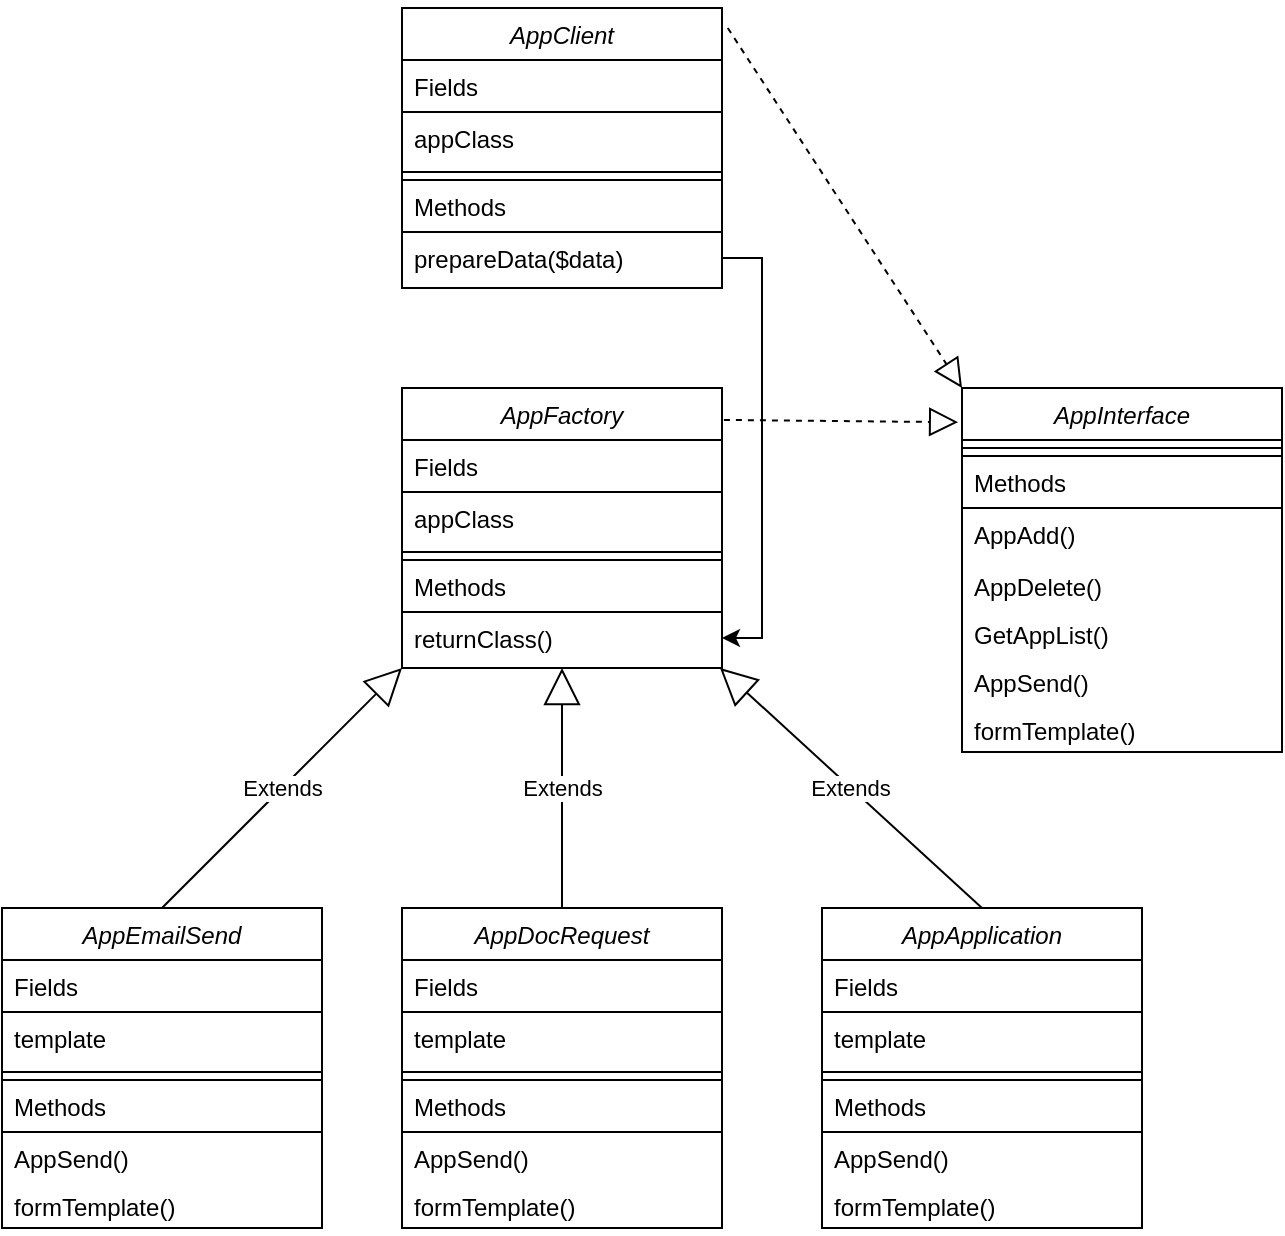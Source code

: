 <mxfile version="20.6.2" type="github" pages="3">
  <diagram id="C5RBs43oDa-KdzZeNtuy" name="Page-1">
    <mxGraphModel dx="1422" dy="1963" grid="1" gridSize="10" guides="1" tooltips="1" connect="1" arrows="1" fold="1" page="1" pageScale="1" pageWidth="827" pageHeight="1169" math="0" shadow="0">
      <root>
        <mxCell id="WIyWlLk6GJQsqaUBKTNV-0" />
        <mxCell id="WIyWlLk6GJQsqaUBKTNV-1" parent="WIyWlLk6GJQsqaUBKTNV-0" />
        <mxCell id="zkfFHV4jXpPFQw0GAbJ--0" value="AppFactory" style="swimlane;fontStyle=2;align=center;verticalAlign=top;childLayout=stackLayout;horizontal=1;startSize=26;horizontalStack=0;resizeParent=1;resizeLast=0;collapsible=1;marginBottom=0;rounded=0;shadow=0;strokeWidth=1;" parent="WIyWlLk6GJQsqaUBKTNV-1" vertex="1">
          <mxGeometry x="260" y="90" width="160" height="140" as="geometry">
            <mxRectangle x="170" y="90" width="160" height="26" as="alternateBounds" />
          </mxGeometry>
        </mxCell>
        <mxCell id="zkfFHV4jXpPFQw0GAbJ--1" value="Fields" style="text;align=left;verticalAlign=top;spacingLeft=4;spacingRight=4;overflow=hidden;rotatable=0;points=[[0,0.5],[1,0.5]];portConstraint=eastwest;strokeColor=default;" parent="zkfFHV4jXpPFQw0GAbJ--0" vertex="1">
          <mxGeometry y="26" width="160" height="26" as="geometry" />
        </mxCell>
        <mxCell id="zkfFHV4jXpPFQw0GAbJ--2" value="appClass" style="text;align=left;verticalAlign=top;spacingLeft=4;spacingRight=4;overflow=hidden;rotatable=0;points=[[0,0.5],[1,0.5]];portConstraint=eastwest;rounded=0;shadow=0;html=0;" parent="zkfFHV4jXpPFQw0GAbJ--0" vertex="1">
          <mxGeometry y="52" width="160" height="26" as="geometry" />
        </mxCell>
        <mxCell id="zkfFHV4jXpPFQw0GAbJ--4" value="" style="line;html=1;strokeWidth=1;align=left;verticalAlign=middle;spacingTop=-1;spacingLeft=3;spacingRight=3;rotatable=0;labelPosition=right;points=[];portConstraint=eastwest;" parent="zkfFHV4jXpPFQw0GAbJ--0" vertex="1">
          <mxGeometry y="78" width="160" height="8" as="geometry" />
        </mxCell>
        <mxCell id="zkfFHV4jXpPFQw0GAbJ--5" value="Methods" style="text;align=left;verticalAlign=top;spacingLeft=4;spacingRight=4;overflow=hidden;rotatable=0;points=[[0,0.5],[1,0.5]];portConstraint=eastwest;strokeColor=default;" parent="zkfFHV4jXpPFQw0GAbJ--0" vertex="1">
          <mxGeometry y="86" width="160" height="26" as="geometry" />
        </mxCell>
        <mxCell id="ZrlLxHIDSJL7rAJ9hv7r-0" value="returnClass()" style="text;align=left;verticalAlign=top;spacingLeft=4;spacingRight=4;overflow=hidden;rotatable=0;points=[[0,0.5],[1,0.5]];portConstraint=eastwest;" vertex="1" parent="zkfFHV4jXpPFQw0GAbJ--0">
          <mxGeometry y="112" width="160" height="26" as="geometry" />
        </mxCell>
        <mxCell id="ZrlLxHIDSJL7rAJ9hv7r-2" value="AppInterface" style="swimlane;fontStyle=2;align=center;verticalAlign=top;childLayout=stackLayout;horizontal=1;startSize=26;horizontalStack=0;resizeParent=1;resizeLast=0;collapsible=1;marginBottom=0;rounded=0;shadow=0;strokeWidth=1;" vertex="1" parent="WIyWlLk6GJQsqaUBKTNV-1">
          <mxGeometry x="540" y="90" width="160" height="182" as="geometry">
            <mxRectangle x="170" y="90" width="160" height="26" as="alternateBounds" />
          </mxGeometry>
        </mxCell>
        <mxCell id="ZrlLxHIDSJL7rAJ9hv7r-5" value="" style="line;html=1;strokeWidth=1;align=left;verticalAlign=middle;spacingTop=-1;spacingLeft=3;spacingRight=3;rotatable=0;labelPosition=right;points=[];portConstraint=eastwest;" vertex="1" parent="ZrlLxHIDSJL7rAJ9hv7r-2">
          <mxGeometry y="26" width="160" height="8" as="geometry" />
        </mxCell>
        <mxCell id="ZrlLxHIDSJL7rAJ9hv7r-6" value="Methods" style="text;align=left;verticalAlign=top;spacingLeft=4;spacingRight=4;overflow=hidden;rotatable=0;points=[[0,0.5],[1,0.5]];portConstraint=eastwest;strokeColor=default;" vertex="1" parent="ZrlLxHIDSJL7rAJ9hv7r-2">
          <mxGeometry y="34" width="160" height="26" as="geometry" />
        </mxCell>
        <mxCell id="ZrlLxHIDSJL7rAJ9hv7r-7" value="AppAdd()" style="text;align=left;verticalAlign=top;spacingLeft=4;spacingRight=4;overflow=hidden;rotatable=0;points=[[0,0.5],[1,0.5]];portConstraint=eastwest;" vertex="1" parent="ZrlLxHIDSJL7rAJ9hv7r-2">
          <mxGeometry y="60" width="160" height="26" as="geometry" />
        </mxCell>
        <mxCell id="ZrlLxHIDSJL7rAJ9hv7r-8" value="AppDelete()" style="text;align=left;verticalAlign=top;spacingLeft=4;spacingRight=4;overflow=hidden;rotatable=0;points=[[0,0.5],[1,0.5]];portConstraint=eastwest;" vertex="1" parent="ZrlLxHIDSJL7rAJ9hv7r-2">
          <mxGeometry y="86" width="160" height="24" as="geometry" />
        </mxCell>
        <mxCell id="ZrlLxHIDSJL7rAJ9hv7r-9" value="GetAppList()" style="text;align=left;verticalAlign=top;spacingLeft=4;spacingRight=4;overflow=hidden;rotatable=0;points=[[0,0.5],[1,0.5]];portConstraint=eastwest;" vertex="1" parent="ZrlLxHIDSJL7rAJ9hv7r-2">
          <mxGeometry y="110" width="160" height="24" as="geometry" />
        </mxCell>
        <mxCell id="ZrlLxHIDSJL7rAJ9hv7r-11" value="AppSend()" style="text;align=left;verticalAlign=top;spacingLeft=4;spacingRight=4;overflow=hidden;rotatable=0;points=[[0,0.5],[1,0.5]];portConstraint=eastwest;" vertex="1" parent="ZrlLxHIDSJL7rAJ9hv7r-2">
          <mxGeometry y="134" width="160" height="24" as="geometry" />
        </mxCell>
        <mxCell id="ZrlLxHIDSJL7rAJ9hv7r-45" value="formTemplate()" style="text;align=left;verticalAlign=top;spacingLeft=4;spacingRight=4;overflow=hidden;rotatable=0;points=[[0,0.5],[1,0.5]];portConstraint=eastwest;" vertex="1" parent="ZrlLxHIDSJL7rAJ9hv7r-2">
          <mxGeometry y="158" width="160" height="24" as="geometry" />
        </mxCell>
        <mxCell id="ZrlLxHIDSJL7rAJ9hv7r-12" value="AppEmailSend" style="swimlane;fontStyle=2;align=center;verticalAlign=top;childLayout=stackLayout;horizontal=1;startSize=26;horizontalStack=0;resizeParent=1;resizeLast=0;collapsible=1;marginBottom=0;rounded=0;shadow=0;strokeWidth=1;" vertex="1" parent="WIyWlLk6GJQsqaUBKTNV-1">
          <mxGeometry x="60" y="350" width="160" height="160" as="geometry">
            <mxRectangle x="170" y="90" width="160" height="26" as="alternateBounds" />
          </mxGeometry>
        </mxCell>
        <mxCell id="ZrlLxHIDSJL7rAJ9hv7r-13" value="Fields" style="text;align=left;verticalAlign=top;spacingLeft=4;spacingRight=4;overflow=hidden;rotatable=0;points=[[0,0.5],[1,0.5]];portConstraint=eastwest;strokeColor=default;" vertex="1" parent="ZrlLxHIDSJL7rAJ9hv7r-12">
          <mxGeometry y="26" width="160" height="26" as="geometry" />
        </mxCell>
        <mxCell id="ZrlLxHIDSJL7rAJ9hv7r-39" value="template" style="text;align=left;verticalAlign=top;spacingLeft=4;spacingRight=4;overflow=hidden;rotatable=0;points=[[0,0.5],[1,0.5]];portConstraint=eastwest;strokeColor=none;" vertex="1" parent="ZrlLxHIDSJL7rAJ9hv7r-12">
          <mxGeometry y="52" width="160" height="26" as="geometry" />
        </mxCell>
        <mxCell id="ZrlLxHIDSJL7rAJ9hv7r-15" value="" style="line;html=1;strokeWidth=1;align=left;verticalAlign=middle;spacingTop=-1;spacingLeft=3;spacingRight=3;rotatable=0;labelPosition=right;points=[];portConstraint=eastwest;" vertex="1" parent="ZrlLxHIDSJL7rAJ9hv7r-12">
          <mxGeometry y="78" width="160" height="8" as="geometry" />
        </mxCell>
        <mxCell id="ZrlLxHIDSJL7rAJ9hv7r-16" value="Methods" style="text;align=left;verticalAlign=top;spacingLeft=4;spacingRight=4;overflow=hidden;rotatable=0;points=[[0,0.5],[1,0.5]];portConstraint=eastwest;strokeColor=default;" vertex="1" parent="ZrlLxHIDSJL7rAJ9hv7r-12">
          <mxGeometry y="86" width="160" height="26" as="geometry" />
        </mxCell>
        <mxCell id="ZrlLxHIDSJL7rAJ9hv7r-38" value="AppSend()" style="text;align=left;verticalAlign=top;spacingLeft=4;spacingRight=4;overflow=hidden;rotatable=0;points=[[0,0.5],[1,0.5]];portConstraint=eastwest;" vertex="1" parent="ZrlLxHIDSJL7rAJ9hv7r-12">
          <mxGeometry y="112" width="160" height="24" as="geometry" />
        </mxCell>
        <mxCell id="ZrlLxHIDSJL7rAJ9hv7r-40" value="formTemplate()" style="text;align=left;verticalAlign=top;spacingLeft=4;spacingRight=4;overflow=hidden;rotatable=0;points=[[0,0.5],[1,0.5]];portConstraint=eastwest;" vertex="1" parent="ZrlLxHIDSJL7rAJ9hv7r-12">
          <mxGeometry y="136" width="160" height="24" as="geometry" />
        </mxCell>
        <mxCell id="ZrlLxHIDSJL7rAJ9hv7r-18" value="AppDocRequest" style="swimlane;fontStyle=2;align=center;verticalAlign=top;childLayout=stackLayout;horizontal=1;startSize=26;horizontalStack=0;resizeParent=1;resizeLast=0;collapsible=1;marginBottom=0;rounded=0;shadow=0;strokeWidth=1;" vertex="1" parent="WIyWlLk6GJQsqaUBKTNV-1">
          <mxGeometry x="260" y="350" width="160" height="160" as="geometry">
            <mxRectangle x="170" y="90" width="160" height="26" as="alternateBounds" />
          </mxGeometry>
        </mxCell>
        <mxCell id="ZrlLxHIDSJL7rAJ9hv7r-19" value="Fields" style="text;align=left;verticalAlign=top;spacingLeft=4;spacingRight=4;overflow=hidden;rotatable=0;points=[[0,0.5],[1,0.5]];portConstraint=eastwest;strokeColor=default;" vertex="1" parent="ZrlLxHIDSJL7rAJ9hv7r-18">
          <mxGeometry y="26" width="160" height="26" as="geometry" />
        </mxCell>
        <mxCell id="ZrlLxHIDSJL7rAJ9hv7r-41" value="template" style="text;align=left;verticalAlign=top;spacingLeft=4;spacingRight=4;overflow=hidden;rotatable=0;points=[[0,0.5],[1,0.5]];portConstraint=eastwest;strokeColor=none;" vertex="1" parent="ZrlLxHIDSJL7rAJ9hv7r-18">
          <mxGeometry y="52" width="160" height="26" as="geometry" />
        </mxCell>
        <mxCell id="ZrlLxHIDSJL7rAJ9hv7r-21" value="" style="line;html=1;strokeWidth=1;align=left;verticalAlign=middle;spacingTop=-1;spacingLeft=3;spacingRight=3;rotatable=0;labelPosition=right;points=[];portConstraint=eastwest;" vertex="1" parent="ZrlLxHIDSJL7rAJ9hv7r-18">
          <mxGeometry y="78" width="160" height="8" as="geometry" />
        </mxCell>
        <mxCell id="ZrlLxHIDSJL7rAJ9hv7r-22" value="Methods" style="text;align=left;verticalAlign=top;spacingLeft=4;spacingRight=4;overflow=hidden;rotatable=0;points=[[0,0.5],[1,0.5]];portConstraint=eastwest;strokeColor=default;" vertex="1" parent="ZrlLxHIDSJL7rAJ9hv7r-18">
          <mxGeometry y="86" width="160" height="26" as="geometry" />
        </mxCell>
        <mxCell id="ZrlLxHIDSJL7rAJ9hv7r-37" value="AppSend()" style="text;align=left;verticalAlign=top;spacingLeft=4;spacingRight=4;overflow=hidden;rotatable=0;points=[[0,0.5],[1,0.5]];portConstraint=eastwest;" vertex="1" parent="ZrlLxHIDSJL7rAJ9hv7r-18">
          <mxGeometry y="112" width="160" height="24" as="geometry" />
        </mxCell>
        <mxCell id="ZrlLxHIDSJL7rAJ9hv7r-43" value="formTemplate()" style="text;align=left;verticalAlign=top;spacingLeft=4;spacingRight=4;overflow=hidden;rotatable=0;points=[[0,0.5],[1,0.5]];portConstraint=eastwest;" vertex="1" parent="ZrlLxHIDSJL7rAJ9hv7r-18">
          <mxGeometry y="136" width="160" height="24" as="geometry" />
        </mxCell>
        <mxCell id="ZrlLxHIDSJL7rAJ9hv7r-24" value="AppApplication" style="swimlane;fontStyle=2;align=center;verticalAlign=top;childLayout=stackLayout;horizontal=1;startSize=26;horizontalStack=0;resizeParent=1;resizeLast=0;collapsible=1;marginBottom=0;rounded=0;shadow=0;strokeWidth=1;strokeColor=default;" vertex="1" parent="WIyWlLk6GJQsqaUBKTNV-1">
          <mxGeometry x="470" y="350" width="160" height="160" as="geometry">
            <mxRectangle x="170" y="90" width="160" height="26" as="alternateBounds" />
          </mxGeometry>
        </mxCell>
        <mxCell id="ZrlLxHIDSJL7rAJ9hv7r-25" value="Fields" style="text;align=left;verticalAlign=top;spacingLeft=4;spacingRight=4;overflow=hidden;rotatable=0;points=[[0,0.5],[1,0.5]];portConstraint=eastwest;strokeColor=default;" vertex="1" parent="ZrlLxHIDSJL7rAJ9hv7r-24">
          <mxGeometry y="26" width="160" height="26" as="geometry" />
        </mxCell>
        <mxCell id="ZrlLxHIDSJL7rAJ9hv7r-42" value="template" style="text;align=left;verticalAlign=top;spacingLeft=4;spacingRight=4;overflow=hidden;rotatable=0;points=[[0,0.5],[1,0.5]];portConstraint=eastwest;strokeColor=none;" vertex="1" parent="ZrlLxHIDSJL7rAJ9hv7r-24">
          <mxGeometry y="52" width="160" height="26" as="geometry" />
        </mxCell>
        <mxCell id="ZrlLxHIDSJL7rAJ9hv7r-27" value="" style="line;html=1;strokeWidth=1;align=left;verticalAlign=middle;spacingTop=-1;spacingLeft=3;spacingRight=3;rotatable=0;labelPosition=right;points=[];portConstraint=eastwest;" vertex="1" parent="ZrlLxHIDSJL7rAJ9hv7r-24">
          <mxGeometry y="78" width="160" height="8" as="geometry" />
        </mxCell>
        <mxCell id="ZrlLxHIDSJL7rAJ9hv7r-28" value="Methods" style="text;align=left;verticalAlign=top;spacingLeft=4;spacingRight=4;overflow=hidden;rotatable=0;points=[[0,0.5],[1,0.5]];portConstraint=eastwest;strokeColor=default;" vertex="1" parent="ZrlLxHIDSJL7rAJ9hv7r-24">
          <mxGeometry y="86" width="160" height="26" as="geometry" />
        </mxCell>
        <mxCell id="ZrlLxHIDSJL7rAJ9hv7r-35" value="AppSend()" style="text;align=left;verticalAlign=top;spacingLeft=4;spacingRight=4;overflow=hidden;rotatable=0;points=[[0,0.5],[1,0.5]];portConstraint=eastwest;" vertex="1" parent="ZrlLxHIDSJL7rAJ9hv7r-24">
          <mxGeometry y="112" width="160" height="24" as="geometry" />
        </mxCell>
        <mxCell id="ZrlLxHIDSJL7rAJ9hv7r-44" value="formTemplate()" style="text;align=left;verticalAlign=top;spacingLeft=4;spacingRight=4;overflow=hidden;rotatable=0;points=[[0,0.5],[1,0.5]];portConstraint=eastwest;" vertex="1" parent="ZrlLxHIDSJL7rAJ9hv7r-24">
          <mxGeometry y="136" width="160" height="24" as="geometry" />
        </mxCell>
        <mxCell id="ZrlLxHIDSJL7rAJ9hv7r-31" value="" style="endArrow=block;dashed=1;endFill=0;endSize=12;html=1;rounded=0;exitX=1.006;exitY=0.114;exitDx=0;exitDy=0;exitPerimeter=0;entryX=-0.012;entryY=0.094;entryDx=0;entryDy=0;entryPerimeter=0;" edge="1" parent="WIyWlLk6GJQsqaUBKTNV-1" source="zkfFHV4jXpPFQw0GAbJ--0" target="ZrlLxHIDSJL7rAJ9hv7r-2">
          <mxGeometry width="160" relative="1" as="geometry">
            <mxPoint x="330" y="310" as="sourcePoint" />
            <mxPoint x="540" y="110" as="targetPoint" />
          </mxGeometry>
        </mxCell>
        <mxCell id="ZrlLxHIDSJL7rAJ9hv7r-32" value="Extends" style="endArrow=block;endSize=16;endFill=0;html=1;rounded=0;exitX=0.5;exitY=0;exitDx=0;exitDy=0;entryX=0;entryY=1;entryDx=0;entryDy=0;" edge="1" parent="WIyWlLk6GJQsqaUBKTNV-1" source="ZrlLxHIDSJL7rAJ9hv7r-12" target="zkfFHV4jXpPFQw0GAbJ--0">
          <mxGeometry width="160" relative="1" as="geometry">
            <mxPoint x="80" y="310" as="sourcePoint" />
            <mxPoint x="240" y="310" as="targetPoint" />
          </mxGeometry>
        </mxCell>
        <mxCell id="ZrlLxHIDSJL7rAJ9hv7r-33" value="Extends" style="endArrow=block;endSize=16;endFill=0;html=1;rounded=0;exitX=0.5;exitY=0;exitDx=0;exitDy=0;entryX=0.5;entryY=1;entryDx=0;entryDy=0;" edge="1" parent="WIyWlLk6GJQsqaUBKTNV-1" source="ZrlLxHIDSJL7rAJ9hv7r-18" target="zkfFHV4jXpPFQw0GAbJ--0">
          <mxGeometry width="160" relative="1" as="geometry">
            <mxPoint x="150" y="370" as="sourcePoint" />
            <mxPoint x="270" y="240" as="targetPoint" />
          </mxGeometry>
        </mxCell>
        <mxCell id="ZrlLxHIDSJL7rAJ9hv7r-34" value="Extends" style="endArrow=block;endSize=16;endFill=0;html=1;rounded=0;exitX=0.5;exitY=0;exitDx=0;exitDy=0;entryX=0.5;entryY=1;entryDx=0;entryDy=0;" edge="1" parent="WIyWlLk6GJQsqaUBKTNV-1" source="ZrlLxHIDSJL7rAJ9hv7r-24">
          <mxGeometry width="160" relative="1" as="geometry">
            <mxPoint x="419" y="360" as="sourcePoint" />
            <mxPoint x="419" y="230" as="targetPoint" />
          </mxGeometry>
        </mxCell>
        <mxCell id="oe0Dj3EWULUlBSY6Uqdw-0" value="AppClient" style="swimlane;fontStyle=2;align=center;verticalAlign=top;childLayout=stackLayout;horizontal=1;startSize=26;horizontalStack=0;resizeParent=1;resizeLast=0;collapsible=1;marginBottom=0;rounded=0;shadow=0;strokeWidth=1;" vertex="1" parent="WIyWlLk6GJQsqaUBKTNV-1">
          <mxGeometry x="260" y="-100" width="160" height="140" as="geometry">
            <mxRectangle x="170" y="90" width="160" height="26" as="alternateBounds" />
          </mxGeometry>
        </mxCell>
        <mxCell id="oe0Dj3EWULUlBSY6Uqdw-1" value="Fields" style="text;align=left;verticalAlign=top;spacingLeft=4;spacingRight=4;overflow=hidden;rotatable=0;points=[[0,0.5],[1,0.5]];portConstraint=eastwest;strokeColor=default;" vertex="1" parent="oe0Dj3EWULUlBSY6Uqdw-0">
          <mxGeometry y="26" width="160" height="26" as="geometry" />
        </mxCell>
        <mxCell id="oe0Dj3EWULUlBSY6Uqdw-2" value="appClass" style="text;align=left;verticalAlign=top;spacingLeft=4;spacingRight=4;overflow=hidden;rotatable=0;points=[[0,0.5],[1,0.5]];portConstraint=eastwest;rounded=0;shadow=0;html=0;" vertex="1" parent="oe0Dj3EWULUlBSY6Uqdw-0">
          <mxGeometry y="52" width="160" height="26" as="geometry" />
        </mxCell>
        <mxCell id="oe0Dj3EWULUlBSY6Uqdw-3" value="" style="line;html=1;strokeWidth=1;align=left;verticalAlign=middle;spacingTop=-1;spacingLeft=3;spacingRight=3;rotatable=0;labelPosition=right;points=[];portConstraint=eastwest;" vertex="1" parent="oe0Dj3EWULUlBSY6Uqdw-0">
          <mxGeometry y="78" width="160" height="8" as="geometry" />
        </mxCell>
        <mxCell id="oe0Dj3EWULUlBSY6Uqdw-4" value="Methods" style="text;align=left;verticalAlign=top;spacingLeft=4;spacingRight=4;overflow=hidden;rotatable=0;points=[[0,0.5],[1,0.5]];portConstraint=eastwest;strokeColor=default;" vertex="1" parent="oe0Dj3EWULUlBSY6Uqdw-0">
          <mxGeometry y="86" width="160" height="26" as="geometry" />
        </mxCell>
        <mxCell id="oe0Dj3EWULUlBSY6Uqdw-5" value="prepareData($data)" style="text;align=left;verticalAlign=top;spacingLeft=4;spacingRight=4;overflow=hidden;rotatable=0;points=[[0,0.5],[1,0.5]];portConstraint=eastwest;" vertex="1" parent="oe0Dj3EWULUlBSY6Uqdw-0">
          <mxGeometry y="112" width="160" height="26" as="geometry" />
        </mxCell>
        <mxCell id="oe0Dj3EWULUlBSY6Uqdw-6" value="" style="endArrow=block;dashed=1;endFill=0;endSize=12;html=1;rounded=0;exitX=1.006;exitY=0.114;exitDx=0;exitDy=0;exitPerimeter=0;entryX=0;entryY=0;entryDx=0;entryDy=0;" edge="1" parent="WIyWlLk6GJQsqaUBKTNV-1" target="ZrlLxHIDSJL7rAJ9hv7r-2">
          <mxGeometry width="160" relative="1" as="geometry">
            <mxPoint x="422.88" y="-90.0" as="sourcePoint" />
            <mxPoint x="540.0" y="-88.852" as="targetPoint" />
          </mxGeometry>
        </mxCell>
        <mxCell id="oe0Dj3EWULUlBSY6Uqdw-9" style="edgeStyle=orthogonalEdgeStyle;rounded=0;orthogonalLoop=1;jettySize=auto;html=1;exitX=1;exitY=0.5;exitDx=0;exitDy=0;entryX=1;entryY=0.5;entryDx=0;entryDy=0;" edge="1" parent="WIyWlLk6GJQsqaUBKTNV-1" source="oe0Dj3EWULUlBSY6Uqdw-5" target="ZrlLxHIDSJL7rAJ9hv7r-0">
          <mxGeometry relative="1" as="geometry" />
        </mxCell>
      </root>
    </mxGraphModel>
  </diagram>
  <diagram id="bizdY-OXmAbQUNZQ4TWK" name="Страница 2">
    <mxGraphModel dx="1422" dy="794" grid="1" gridSize="10" guides="1" tooltips="1" connect="1" arrows="1" fold="1" page="1" pageScale="1" pageWidth="827" pageHeight="1169" math="0" shadow="0">
      <root>
        <mxCell id="0" />
        <mxCell id="1" parent="0" />
        <mxCell id="sajSQ4R09b9bTq4P3lmJ-7" value="AbstractЗаявкиFactory" style="swimlane;fontStyle=1;align=center;verticalAlign=top;childLayout=stackLayout;horizontal=1;startSize=26;horizontalStack=0;resizeParent=1;resizeParentMax=0;resizeLast=0;collapsible=1;marginBottom=0;strokeColor=default;" vertex="1" parent="1">
          <mxGeometry x="320" y="102" width="160" height="86" as="geometry" />
        </mxCell>
        <mxCell id="sajSQ4R09b9bTq4P3lmJ-8" value="+ field: type" style="text;strokeColor=none;fillColor=none;align=left;verticalAlign=top;spacingLeft=4;spacingRight=4;overflow=hidden;rotatable=0;points=[[0,0.5],[1,0.5]];portConstraint=eastwest;" vertex="1" parent="sajSQ4R09b9bTq4P3lmJ-7">
          <mxGeometry y="26" width="160" height="26" as="geometry" />
        </mxCell>
        <mxCell id="sajSQ4R09b9bTq4P3lmJ-9" value="" style="line;strokeWidth=1;fillColor=none;align=left;verticalAlign=middle;spacingTop=-1;spacingLeft=3;spacingRight=3;rotatable=0;labelPosition=right;points=[];portConstraint=eastwest;strokeColor=inherit;" vertex="1" parent="sajSQ4R09b9bTq4P3lmJ-7">
          <mxGeometry y="52" width="160" height="8" as="geometry" />
        </mxCell>
        <mxCell id="sajSQ4R09b9bTq4P3lmJ-10" value="+ method(type): type" style="text;strokeColor=none;fillColor=none;align=left;verticalAlign=top;spacingLeft=4;spacingRight=4;overflow=hidden;rotatable=0;points=[[0,0.5],[1,0.5]];portConstraint=eastwest;" vertex="1" parent="sajSQ4R09b9bTq4P3lmJ-7">
          <mxGeometry y="60" width="160" height="26" as="geometry" />
        </mxCell>
        <mxCell id="sajSQ4R09b9bTq4P3lmJ-11" value="&amp;laquo;interface&amp;raquo;&lt;br&gt;&lt;b&gt;Name&lt;/b&gt;" style="html=1;strokeColor=default;" vertex="1" parent="1">
          <mxGeometry x="560" y="120" width="150" height="50" as="geometry" />
        </mxCell>
      </root>
    </mxGraphModel>
  </diagram>
  <diagram id="L1U_6MTo4Om8cWYtGGh0" name="Страница 3">
    <mxGraphModel dx="1185" dy="1831" grid="1" gridSize="10" guides="1" tooltips="1" connect="1" arrows="1" fold="1" page="1" pageScale="1" pageWidth="827" pageHeight="1169" math="0" shadow="0">
      <root>
        <mxCell id="0" />
        <mxCell id="1" parent="0" />
        <mxCell id="aRCUtsmImsZzI9fTYsmy-5" value="" style="edgeStyle=orthogonalEdgeStyle;rounded=0;orthogonalLoop=1;jettySize=auto;html=1;" edge="1" parent="1" source="aRCUtsmImsZzI9fTYsmy-1" target="aRCUtsmImsZzI9fTYsmy-4">
          <mxGeometry relative="1" as="geometry" />
        </mxCell>
        <mxCell id="aRCUtsmImsZzI9fTYsmy-1" value="Пользователь&lt;br&gt;" style="shape=umlActor;verticalLabelPosition=bottom;verticalAlign=top;html=1;strokeColor=default;" vertex="1" parent="1">
          <mxGeometry x="95" y="100" width="30" height="60" as="geometry" />
        </mxCell>
        <mxCell id="aRCUtsmImsZzI9fTYsmy-8" value="" style="edgeStyle=orthogonalEdgeStyle;rounded=0;orthogonalLoop=1;jettySize=auto;html=1;" edge="1" parent="1" source="aRCUtsmImsZzI9fTYsmy-4" target="aRCUtsmImsZzI9fTYsmy-7">
          <mxGeometry relative="1" as="geometry" />
        </mxCell>
        <mxCell id="aRCUtsmImsZzI9fTYsmy-21" value="" style="edgeStyle=orthogonalEdgeStyle;rounded=0;orthogonalLoop=1;jettySize=auto;html=1;exitX=0;exitY=0;exitDx=0;exitDy=0;" edge="1" parent="1" source="aRCUtsmImsZzI9fTYsmy-4" target="aRCUtsmImsZzI9fTYsmy-20">
          <mxGeometry relative="1" as="geometry">
            <Array as="points">
              <mxPoint x="291" y="-40" />
            </Array>
          </mxGeometry>
        </mxCell>
        <mxCell id="aRCUtsmImsZzI9fTYsmy-36" style="edgeStyle=orthogonalEdgeStyle;rounded=0;orthogonalLoop=1;jettySize=auto;html=1;exitX=0.5;exitY=0;exitDx=0;exitDy=0;entryX=0;entryY=0.5;entryDx=0;entryDy=0;" edge="1" parent="1" source="aRCUtsmImsZzI9fTYsmy-4" target="aRCUtsmImsZzI9fTYsmy-37">
          <mxGeometry relative="1" as="geometry">
            <mxPoint x="897.825" y="80" as="targetPoint" />
            <Array as="points">
              <mxPoint x="340" y="80" />
            </Array>
          </mxGeometry>
        </mxCell>
        <mxCell id="aRCUtsmImsZzI9fTYsmy-4" value="Список заявок&lt;br&gt;Создание шаблона&lt;br&gt;Список своих заявок" style="ellipse;whiteSpace=wrap;html=1;verticalAlign=top;" vertex="1" parent="1">
          <mxGeometry x="270" y="100" width="140" height="60" as="geometry" />
        </mxCell>
        <mxCell id="aRCUtsmImsZzI9fTYsmy-6" value="Переход на &lt;br&gt;страницу зявок" style="text;html=1;align=center;verticalAlign=middle;resizable=0;points=[];autosize=1;strokeColor=none;fillColor=none;" vertex="1" parent="1">
          <mxGeometry x="150" y="90" width="110" height="40" as="geometry" />
        </mxCell>
        <mxCell id="aRCUtsmImsZzI9fTYsmy-11" value="" style="edgeStyle=orthogonalEdgeStyle;rounded=0;orthogonalLoop=1;jettySize=auto;html=1;" edge="1" parent="1" source="aRCUtsmImsZzI9fTYsmy-7" target="aRCUtsmImsZzI9fTYsmy-10">
          <mxGeometry relative="1" as="geometry" />
        </mxCell>
        <mxCell id="aRCUtsmImsZzI9fTYsmy-7" value="&lt;br&gt;Конкретная заявка" style="ellipse;whiteSpace=wrap;html=1;verticalAlign=top;" vertex="1" parent="1">
          <mxGeometry x="565" y="100" width="120" height="60" as="geometry" />
        </mxCell>
        <mxCell id="aRCUtsmImsZzI9fTYsmy-9" value="Выбор конкретной заявки" style="text;html=1;align=center;verticalAlign=middle;resizable=0;points=[];autosize=1;strokeColor=none;fillColor=none;" vertex="1" parent="1">
          <mxGeometry x="395" y="100" width="170" height="30" as="geometry" />
        </mxCell>
        <mxCell id="aRCUtsmImsZzI9fTYsmy-14" style="edgeStyle=orthogonalEdgeStyle;rounded=0;orthogonalLoop=1;jettySize=auto;html=1;exitX=1;exitY=0.5;exitDx=0;exitDy=0;entryX=1;entryY=0.5;entryDx=0;entryDy=0;" edge="1" parent="1" source="aRCUtsmImsZzI9fTYsmy-10" target="aRCUtsmImsZzI9fTYsmy-7">
          <mxGeometry relative="1" as="geometry">
            <Array as="points">
              <mxPoint x="735" y="250" />
              <mxPoint x="735" y="130" />
            </Array>
          </mxGeometry>
        </mxCell>
        <mxCell id="aRCUtsmImsZzI9fTYsmy-32" style="edgeStyle=orthogonalEdgeStyle;rounded=0;orthogonalLoop=1;jettySize=auto;html=1;exitX=0;exitY=0.5;exitDx=0;exitDy=0;" edge="1" parent="1" source="aRCUtsmImsZzI9fTYsmy-10">
          <mxGeometry relative="1" as="geometry">
            <mxPoint x="270" y="130" as="targetPoint" />
          </mxGeometry>
        </mxCell>
        <mxCell id="aRCUtsmImsZzI9fTYsmy-10" value="&lt;br&gt;&lt;br&gt;Корректно ли заполнена заявка" style="rhombus;whiteSpace=wrap;html=1;verticalAlign=top;" vertex="1" parent="1">
          <mxGeometry x="562.5" y="190" width="125" height="120" as="geometry" />
        </mxCell>
        <mxCell id="aRCUtsmImsZzI9fTYsmy-15" value="Нет" style="text;html=1;align=center;verticalAlign=middle;resizable=0;points=[];autosize=1;strokeColor=none;fillColor=none;" vertex="1" parent="1">
          <mxGeometry x="685" y="250" width="40" height="30" as="geometry" />
        </mxCell>
        <mxCell id="aRCUtsmImsZzI9fTYsmy-16" value="Указание&lt;br&gt;&amp;nbsp;ошибки&lt;br&gt;&amp;nbsp;в заявке" style="text;html=1;align=center;verticalAlign=middle;resizable=0;points=[];autosize=1;strokeColor=none;fillColor=none;" vertex="1" parent="1">
          <mxGeometry x="735" y="170" width="70" height="60" as="geometry" />
        </mxCell>
        <mxCell id="aRCUtsmImsZzI9fTYsmy-18" value="Да" style="text;html=1;align=center;verticalAlign=middle;resizable=0;points=[];autosize=1;strokeColor=none;fillColor=none;" vertex="1" parent="1">
          <mxGeometry x="520" y="250" width="40" height="30" as="geometry" />
        </mxCell>
        <mxCell id="aRCUtsmImsZzI9fTYsmy-19" value="Уведомление &lt;br&gt;о создании &lt;br&gt;заявки" style="text;html=1;align=center;verticalAlign=middle;resizable=0;points=[];autosize=1;strokeColor=none;fillColor=none;" vertex="1" parent="1">
          <mxGeometry x="364" y="250" width="100" height="60" as="geometry" />
        </mxCell>
        <mxCell id="aRCUtsmImsZzI9fTYsmy-24" value="" style="edgeStyle=orthogonalEdgeStyle;rounded=0;orthogonalLoop=1;jettySize=auto;html=1;" edge="1" parent="1" target="aRCUtsmImsZzI9fTYsmy-23">
          <mxGeometry relative="1" as="geometry">
            <mxPoint x="625" y="-69" as="sourcePoint" />
          </mxGeometry>
        </mxCell>
        <mxCell id="aRCUtsmImsZzI9fTYsmy-20" value="Страница&lt;br&gt;создания шаблона" style="ellipse;whiteSpace=wrap;html=1;verticalAlign=top;" vertex="1" parent="1">
          <mxGeometry x="565" y="-69" width="120" height="50" as="geometry" />
        </mxCell>
        <mxCell id="aRCUtsmImsZzI9fTYsmy-22" value="Переход на страницу&lt;br&gt;&amp;nbsp;создания шаблона заявки" style="text;html=1;align=center;verticalAlign=middle;resizable=0;points=[];autosize=1;strokeColor=none;fillColor=none;" vertex="1" parent="1">
          <mxGeometry x="330" y="-79" width="170" height="40" as="geometry" />
        </mxCell>
        <mxCell id="aRCUtsmImsZzI9fTYsmy-25" style="edgeStyle=orthogonalEdgeStyle;rounded=0;orthogonalLoop=1;jettySize=auto;html=1;exitX=1;exitY=0.5;exitDx=0;exitDy=0;entryX=1;entryY=0.5;entryDx=0;entryDy=0;" edge="1" parent="1" source="aRCUtsmImsZzI9fTYsmy-23">
          <mxGeometry relative="1" as="geometry">
            <mxPoint x="685" y="-44" as="targetPoint" />
            <Array as="points">
              <mxPoint x="740" y="-164" />
              <mxPoint x="740" y="-44" />
            </Array>
          </mxGeometry>
        </mxCell>
        <mxCell id="aRCUtsmImsZzI9fTYsmy-28" style="edgeStyle=orthogonalEdgeStyle;rounded=0;orthogonalLoop=1;jettySize=auto;html=1;exitX=0;exitY=0.5;exitDx=0;exitDy=0;entryX=0;entryY=0.5;entryDx=0;entryDy=0;" edge="1" parent="1" source="aRCUtsmImsZzI9fTYsmy-23" target="aRCUtsmImsZzI9fTYsmy-4">
          <mxGeometry relative="1" as="geometry">
            <Array as="points">
              <mxPoint x="270" y="-164" />
            </Array>
          </mxGeometry>
        </mxCell>
        <mxCell id="aRCUtsmImsZzI9fTYsmy-23" value="&lt;br&gt;&lt;br&gt;Корректно &lt;br&gt;ли создан шаблон" style="rhombus;whiteSpace=wrap;html=1;verticalAlign=top;" vertex="1" parent="1">
          <mxGeometry x="565" y="-219" width="120" height="110" as="geometry" />
        </mxCell>
        <mxCell id="aRCUtsmImsZzI9fTYsmy-26" value="Нет" style="text;html=1;align=center;verticalAlign=middle;resizable=0;points=[];autosize=1;strokeColor=none;fillColor=none;" vertex="1" parent="1">
          <mxGeometry x="685" y="-199" width="40" height="30" as="geometry" />
        </mxCell>
        <mxCell id="aRCUtsmImsZzI9fTYsmy-27" value="Указание&lt;br&gt;&amp;nbsp;ошибки&lt;br&gt;&amp;nbsp;в шаблоне" style="text;html=1;align=center;verticalAlign=middle;resizable=0;points=[];autosize=1;strokeColor=none;fillColor=none;" vertex="1" parent="1">
          <mxGeometry x="725" y="-129" width="90" height="60" as="geometry" />
        </mxCell>
        <mxCell id="aRCUtsmImsZzI9fTYsmy-33" value="Да" style="text;html=1;align=center;verticalAlign=middle;resizable=0;points=[];autosize=1;strokeColor=none;fillColor=none;" vertex="1" parent="1">
          <mxGeometry x="520" y="-199" width="40" height="30" as="geometry" />
        </mxCell>
        <mxCell id="aRCUtsmImsZzI9fTYsmy-34" value="Добавление&lt;br&gt;&amp;nbsp;шаблона в свой список&lt;br&gt;&amp;nbsp;шаблонов" style="text;html=1;align=center;verticalAlign=middle;resizable=0;points=[];autosize=1;strokeColor=none;fillColor=none;" vertex="1" parent="1">
          <mxGeometry x="330" y="-229" width="160" height="60" as="geometry" />
        </mxCell>
        <mxCell id="aRCUtsmImsZzI9fTYsmy-40" style="edgeStyle=orthogonalEdgeStyle;rounded=0;orthogonalLoop=1;jettySize=auto;html=1;exitX=0.5;exitY=1;exitDx=0;exitDy=0;" edge="1" parent="1" source="aRCUtsmImsZzI9fTYsmy-37">
          <mxGeometry relative="1" as="geometry">
            <mxPoint x="270" y="250" as="targetPoint" />
            <Array as="points">
              <mxPoint x="1000" y="340" />
              <mxPoint x="270" y="340" />
            </Array>
          </mxGeometry>
        </mxCell>
        <mxCell id="aRCUtsmImsZzI9fTYsmy-37" value="Список своих заявок" style="ellipse;whiteSpace=wrap;html=1;strokeColor=default;" vertex="1" parent="1">
          <mxGeometry x="930" y="50" width="140" height="60" as="geometry" />
        </mxCell>
        <mxCell id="aRCUtsmImsZzI9fTYsmy-38" value="Переход на страницу&lt;br&gt;своих отправленных заявок" style="text;html=1;align=center;verticalAlign=middle;resizable=0;points=[];autosize=1;strokeColor=none;fillColor=none;" vertex="1" parent="1">
          <mxGeometry x="370" y="40" width="180" height="40" as="geometry" />
        </mxCell>
        <mxCell id="aRCUtsmImsZzI9fTYsmy-41" value="Переход на страницу заявок" style="text;html=1;align=center;verticalAlign=middle;resizable=0;points=[];autosize=1;strokeColor=none;fillColor=none;" vertex="1" parent="1">
          <mxGeometry x="340" y="340" width="180" height="30" as="geometry" />
        </mxCell>
        <mxCell id="aRCUtsmImsZzI9fTYsmy-45" value="Создание&lt;br&gt;&amp;nbsp;шаблона" style="text;html=1;align=center;verticalAlign=middle;resizable=0;points=[];autosize=1;strokeColor=none;fillColor=none;" vertex="1" parent="1">
          <mxGeometry x="620" y="-109" width="80" height="40" as="geometry" />
        </mxCell>
        <mxCell id="aRCUtsmImsZzI9fTYsmy-46" value="Создание&lt;br&gt;&amp;nbsp;заявки" style="text;html=1;align=center;verticalAlign=middle;resizable=0;points=[];autosize=1;strokeColor=none;fillColor=none;" vertex="1" parent="1">
          <mxGeometry x="620" y="155" width="80" height="40" as="geometry" />
        </mxCell>
      </root>
    </mxGraphModel>
  </diagram>
</mxfile>
